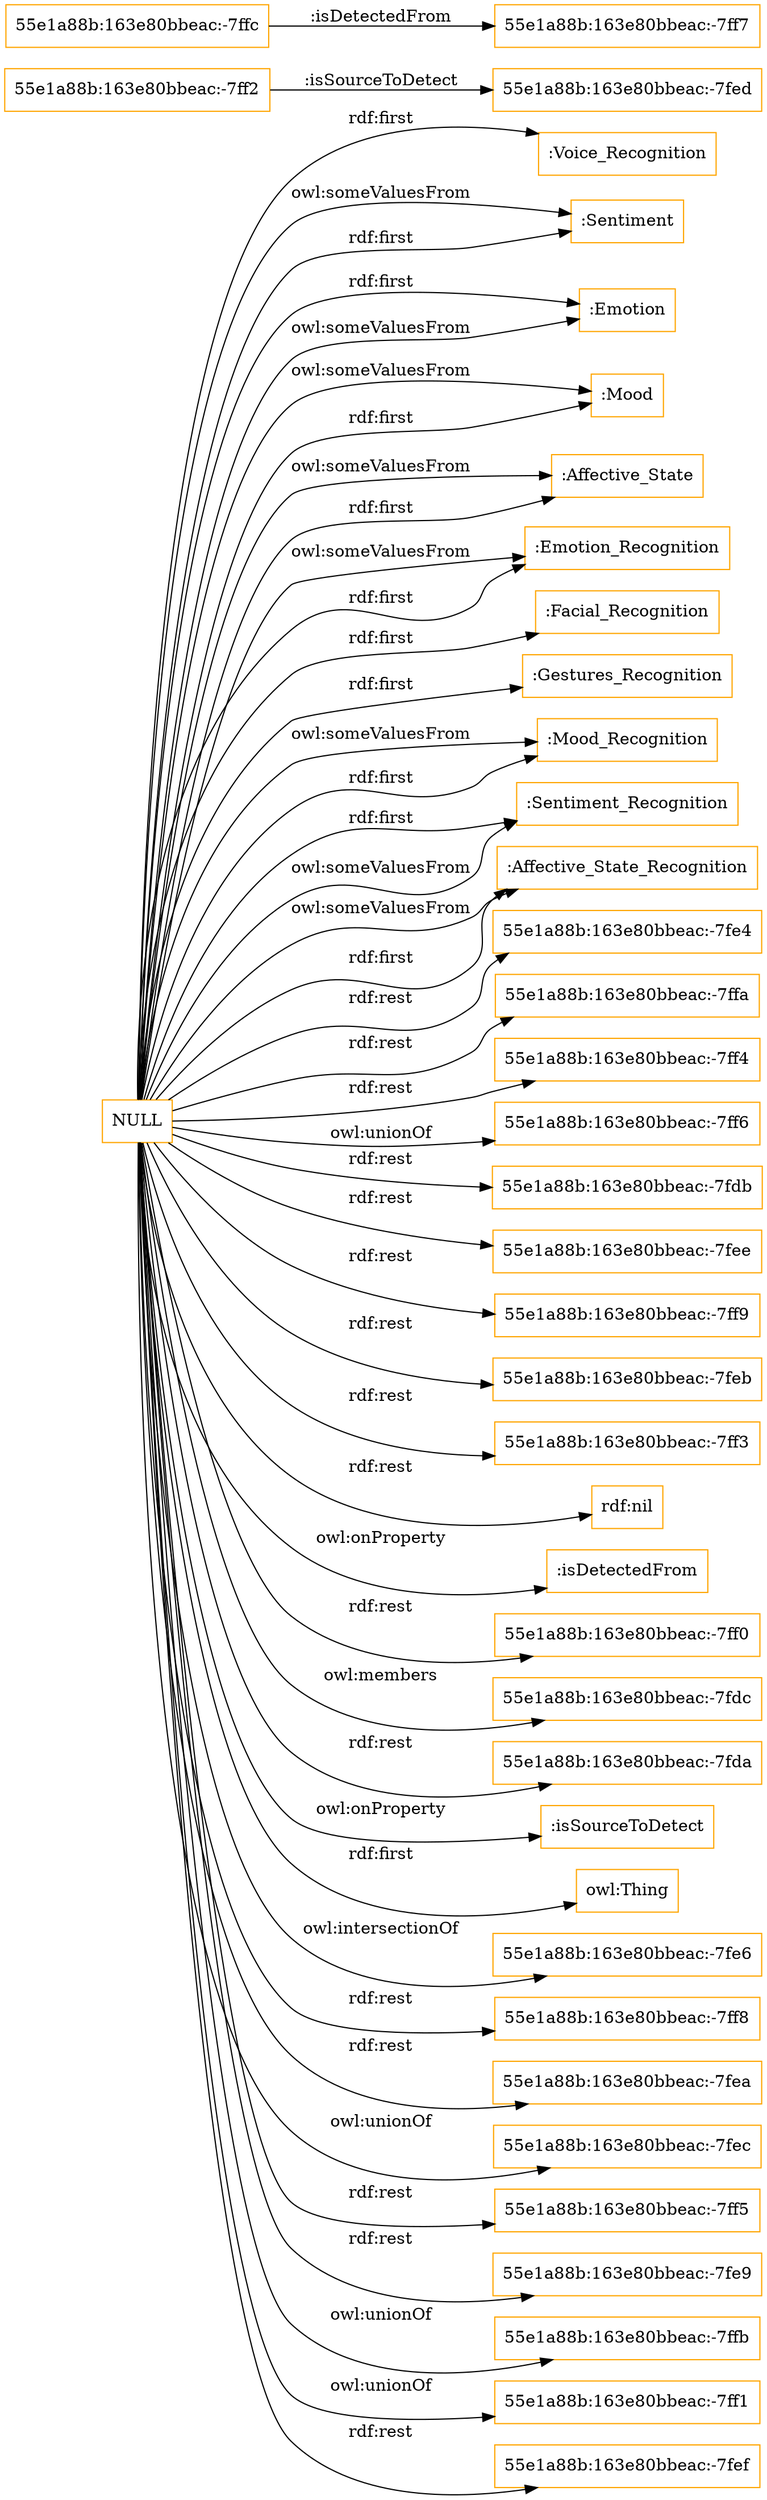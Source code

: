 digraph ar2dtool_diagram { 
rankdir=LR;
size="1501"
node [shape = rectangle, color="orange"]; ":Voice_Recognition" ":Sentiment" "55e1a88b:163e80bbeac:-7ff2" ":Emotion" ":Mood" ":Affective_State" ":Emotion_Recognition" ":Facial_Recognition" "55e1a88b:163e80bbeac:-7ff7" "55e1a88b:163e80bbeac:-7ffc" ":Gestures_Recognition" ":Mood_Recognition" ":Sentiment_Recognition" "55e1a88b:163e80bbeac:-7fed" ":Affective_State_Recognition" ; /*classes style*/
	"NULL" -> "55e1a88b:163e80bbeac:-7fe4" [ label = "rdf:rest" ];
	"NULL" -> "55e1a88b:163e80bbeac:-7ffa" [ label = "rdf:rest" ];
	"NULL" -> ":Sentiment_Recognition" [ label = "rdf:first" ];
	"NULL" -> "55e1a88b:163e80bbeac:-7ff4" [ label = "rdf:rest" ];
	"NULL" -> ":Voice_Recognition" [ label = "rdf:first" ];
	"NULL" -> ":Mood_Recognition" [ label = "owl:someValuesFrom" ];
	"NULL" -> "55e1a88b:163e80bbeac:-7ff6" [ label = "owl:unionOf" ];
	"NULL" -> ":Emotion_Recognition" [ label = "owl:someValuesFrom" ];
	"NULL" -> "55e1a88b:163e80bbeac:-7fdb" [ label = "rdf:rest" ];
	"NULL" -> "55e1a88b:163e80bbeac:-7fee" [ label = "rdf:rest" ];
	"NULL" -> ":Emotion_Recognition" [ label = "rdf:first" ];
	"NULL" -> "55e1a88b:163e80bbeac:-7ff9" [ label = "rdf:rest" ];
	"NULL" -> "55e1a88b:163e80bbeac:-7feb" [ label = "rdf:rest" ];
	"NULL" -> ":Facial_Recognition" [ label = "rdf:first" ];
	"NULL" -> "55e1a88b:163e80bbeac:-7ff3" [ label = "rdf:rest" ];
	"NULL" -> "rdf:nil" [ label = "rdf:rest" ];
	"NULL" -> ":isDetectedFrom" [ label = "owl:onProperty" ];
	"NULL" -> "55e1a88b:163e80bbeac:-7ff0" [ label = "rdf:rest" ];
	"NULL" -> ":Mood" [ label = "owl:someValuesFrom" ];
	"NULL" -> ":Emotion" [ label = "rdf:first" ];
	"NULL" -> ":Sentiment" [ label = "owl:someValuesFrom" ];
	"NULL" -> "55e1a88b:163e80bbeac:-7fdc" [ label = "owl:members" ];
	"NULL" -> "55e1a88b:163e80bbeac:-7fda" [ label = "rdf:rest" ];
	"NULL" -> ":isSourceToDetect" [ label = "owl:onProperty" ];
	"NULL" -> "owl:Thing" [ label = "rdf:first" ];
	"NULL" -> ":Emotion" [ label = "owl:someValuesFrom" ];
	"NULL" -> "55e1a88b:163e80bbeac:-7fe6" [ label = "owl:intersectionOf" ];
	"NULL" -> ":Affective_State_Recognition" [ label = "owl:someValuesFrom" ];
	"NULL" -> ":Affective_State" [ label = "owl:someValuesFrom" ];
	"NULL" -> "55e1a88b:163e80bbeac:-7ff8" [ label = "rdf:rest" ];
	"NULL" -> "55e1a88b:163e80bbeac:-7fea" [ label = "rdf:rest" ];
	"NULL" -> "55e1a88b:163e80bbeac:-7fec" [ label = "owl:unionOf" ];
	"NULL" -> ":Mood_Recognition" [ label = "rdf:first" ];
	"NULL" -> "55e1a88b:163e80bbeac:-7ff5" [ label = "rdf:rest" ];
	"NULL" -> "55e1a88b:163e80bbeac:-7fe9" [ label = "rdf:rest" ];
	"NULL" -> ":Gestures_Recognition" [ label = "rdf:first" ];
	"NULL" -> ":Sentiment_Recognition" [ label = "owl:someValuesFrom" ];
	"NULL" -> ":Mood" [ label = "rdf:first" ];
	"NULL" -> ":Affective_State_Recognition" [ label = "rdf:first" ];
	"NULL" -> ":Affective_State" [ label = "rdf:first" ];
	"NULL" -> "55e1a88b:163e80bbeac:-7ffb" [ label = "owl:unionOf" ];
	"NULL" -> ":Sentiment" [ label = "rdf:first" ];
	"NULL" -> "55e1a88b:163e80bbeac:-7ff1" [ label = "owl:unionOf" ];
	"NULL" -> "55e1a88b:163e80bbeac:-7fef" [ label = "rdf:rest" ];
	"55e1a88b:163e80bbeac:-7ffc" -> "55e1a88b:163e80bbeac:-7ff7" [ label = ":isDetectedFrom" ];
	"55e1a88b:163e80bbeac:-7ff2" -> "55e1a88b:163e80bbeac:-7fed" [ label = ":isSourceToDetect" ];

}
